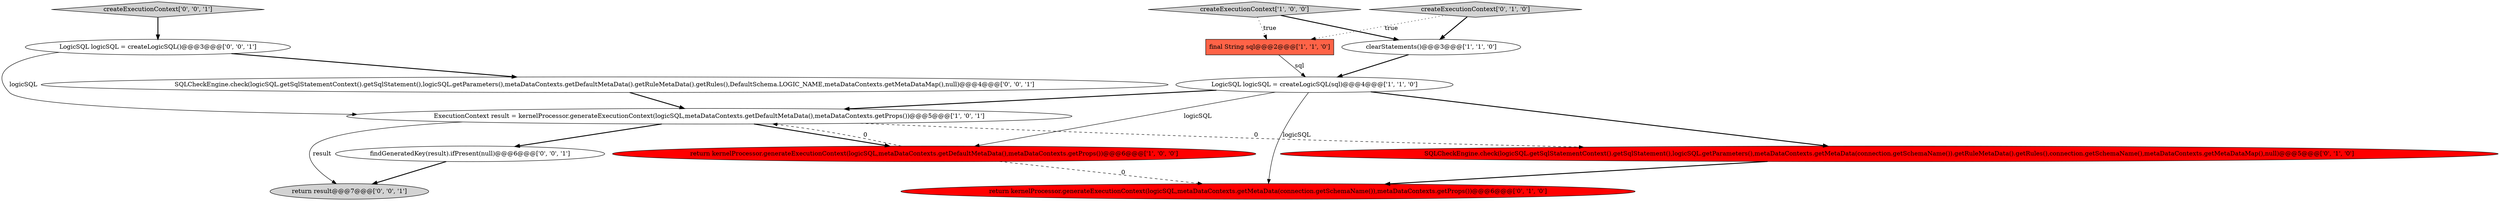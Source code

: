 digraph {
0 [style = filled, label = "clearStatements()@@@3@@@['1', '1', '0']", fillcolor = white, shape = ellipse image = "AAA0AAABBB1BBB"];
5 [style = filled, label = "ExecutionContext result = kernelProcessor.generateExecutionContext(logicSQL,metaDataContexts.getDefaultMetaData(),metaDataContexts.getProps())@@@5@@@['1', '0', '1']", fillcolor = white, shape = ellipse image = "AAA0AAABBB1BBB"];
8 [style = filled, label = "createExecutionContext['0', '1', '0']", fillcolor = lightgray, shape = diamond image = "AAA0AAABBB2BBB"];
13 [style = filled, label = "createExecutionContext['0', '0', '1']", fillcolor = lightgray, shape = diamond image = "AAA0AAABBB3BBB"];
4 [style = filled, label = "return kernelProcessor.generateExecutionContext(logicSQL,metaDataContexts.getDefaultMetaData(),metaDataContexts.getProps())@@@6@@@['1', '0', '0']", fillcolor = red, shape = ellipse image = "AAA1AAABBB1BBB"];
2 [style = filled, label = "final String sql@@@2@@@['1', '1', '0']", fillcolor = tomato, shape = box image = "AAA0AAABBB1BBB"];
9 [style = filled, label = "return result@@@7@@@['0', '0', '1']", fillcolor = lightgray, shape = ellipse image = "AAA0AAABBB3BBB"];
7 [style = filled, label = "return kernelProcessor.generateExecutionContext(logicSQL,metaDataContexts.getMetaData(connection.getSchemaName()),metaDataContexts.getProps())@@@6@@@['0', '1', '0']", fillcolor = red, shape = ellipse image = "AAA1AAABBB2BBB"];
11 [style = filled, label = "LogicSQL logicSQL = createLogicSQL()@@@3@@@['0', '0', '1']", fillcolor = white, shape = ellipse image = "AAA0AAABBB3BBB"];
3 [style = filled, label = "createExecutionContext['1', '0', '0']", fillcolor = lightgray, shape = diamond image = "AAA0AAABBB1BBB"];
10 [style = filled, label = "SQLCheckEngine.check(logicSQL.getSqlStatementContext().getSqlStatement(),logicSQL.getParameters(),metaDataContexts.getDefaultMetaData().getRuleMetaData().getRules(),DefaultSchema.LOGIC_NAME,metaDataContexts.getMetaDataMap(),null)@@@4@@@['0', '0', '1']", fillcolor = white, shape = ellipse image = "AAA0AAABBB3BBB"];
1 [style = filled, label = "LogicSQL logicSQL = createLogicSQL(sql)@@@4@@@['1', '1', '0']", fillcolor = white, shape = ellipse image = "AAA0AAABBB1BBB"];
12 [style = filled, label = "findGeneratedKey(result).ifPresent(null)@@@6@@@['0', '0', '1']", fillcolor = white, shape = ellipse image = "AAA0AAABBB3BBB"];
6 [style = filled, label = "SQLCheckEngine.check(logicSQL.getSqlStatementContext().getSqlStatement(),logicSQL.getParameters(),metaDataContexts.getMetaData(connection.getSchemaName()).getRuleMetaData().getRules(),connection.getSchemaName(),metaDataContexts.getMetaDataMap(),null)@@@5@@@['0', '1', '0']", fillcolor = red, shape = ellipse image = "AAA1AAABBB2BBB"];
1->5 [style = bold, label=""];
1->4 [style = solid, label="logicSQL"];
11->5 [style = solid, label="logicSQL"];
5->9 [style = solid, label="result"];
8->2 [style = dotted, label="true"];
1->7 [style = solid, label="logicSQL"];
12->9 [style = bold, label=""];
13->11 [style = bold, label=""];
3->0 [style = bold, label=""];
8->0 [style = bold, label=""];
1->6 [style = bold, label=""];
10->5 [style = bold, label=""];
5->6 [style = dashed, label="0"];
5->12 [style = bold, label=""];
4->7 [style = dashed, label="0"];
11->10 [style = bold, label=""];
0->1 [style = bold, label=""];
5->4 [style = bold, label=""];
4->5 [style = dashed, label="0"];
6->7 [style = bold, label=""];
2->1 [style = solid, label="sql"];
3->2 [style = dotted, label="true"];
}
